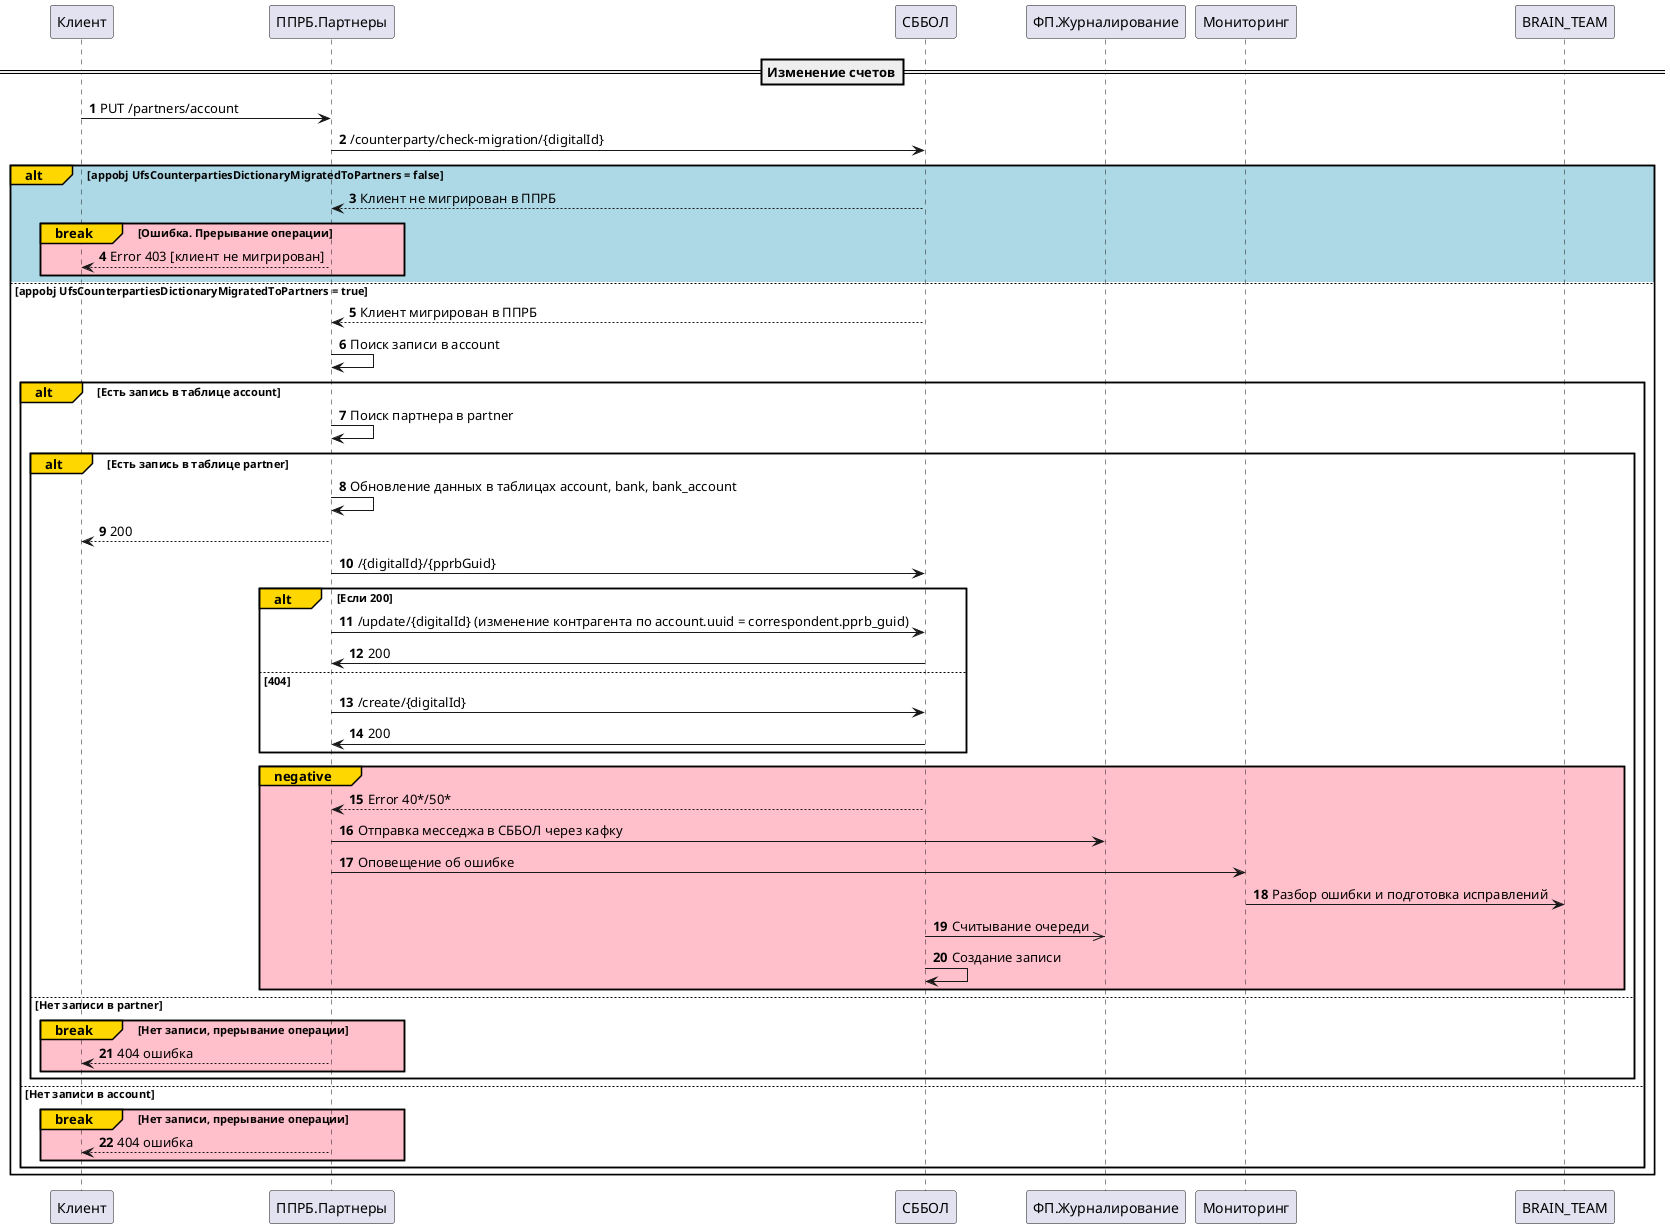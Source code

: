 @startuml
'https://plantuml.com/sequence-diagram
autonumber
==Изменение счетов==
Клиент -> ППРБ.Партнеры: PUT /partners/account
ППРБ.Партнеры -> СББОЛ: /counterparty/check-migration/{digitalId}
alt#Gold #lightblue appobj UfsCounterpartiesDictionaryMigratedToPartners = false
СББОЛ --> ППРБ.Партнеры: Клиент не мигрирован в ППРБ
break#Gold #Pink Ошибка. Прерывание операции
ППРБ.Партнеры --> Клиент: Error 403 [клиент не мигрирован]
end
else #white appobj UfsCounterpartiesDictionaryMigratedToPartners = true
СББОЛ --> ППРБ.Партнеры: Клиент мигрирован в ППРБ
ППРБ.Партнеры -> ППРБ.Партнеры: Поиск записи в account
alt#gold Есть запись в таблице account
ППРБ.Партнеры -> ППРБ.Партнеры: Поиск партнера в partner
alt#gold Есть запись в таблице partner
ППРБ.Партнеры -> ППРБ.Партнеры: Обновление данных в таблицах account, bank, bank_account
ППРБ.Партнеры --> Клиент: 200
ППРБ.Партнеры -> СББОЛ: /{digitalId}/{pprbGuid}
alt#gold Если 200
ППРБ.Партнеры -> СББОЛ: /update/{digitalId} (изменение контрагента по account.uuid = correspondent.pprb_guid)
СББОЛ -> ППРБ.Партнеры: 200
else 404
ППРБ.Партнеры -> СББОЛ: /create/{digitalId}
СББОЛ -> ППРБ.Партнеры: 200
end
group#Gold #pink negative
СББОЛ --> ППРБ.Партнеры: Error 40*/50*
ППРБ.Партнеры -> ФП.Журналирование: Отправка месседжа в СББОЛ через кафку
ППРБ.Партнеры -> Мониторинг: Оповещение об ошибке
Мониторинг -> BRAIN_TEAM: Разбор ошибки и подготовка исправлений
СББОЛ ->> ФП.Журналирование: Считывание очереди
СББОЛ -> СББОЛ: Создание записи
end
else Нет записи в partner
break#Gold #pink Нет записи, прерывание операции
ППРБ.Партнеры --> Клиент: 404 ошибка
end
end
else Нет записи в account
break#Gold #pink Нет записи, прерывание операции
ППРБ.Партнеры --> Клиент: 404 ошибка
end
end
end
@enduml
